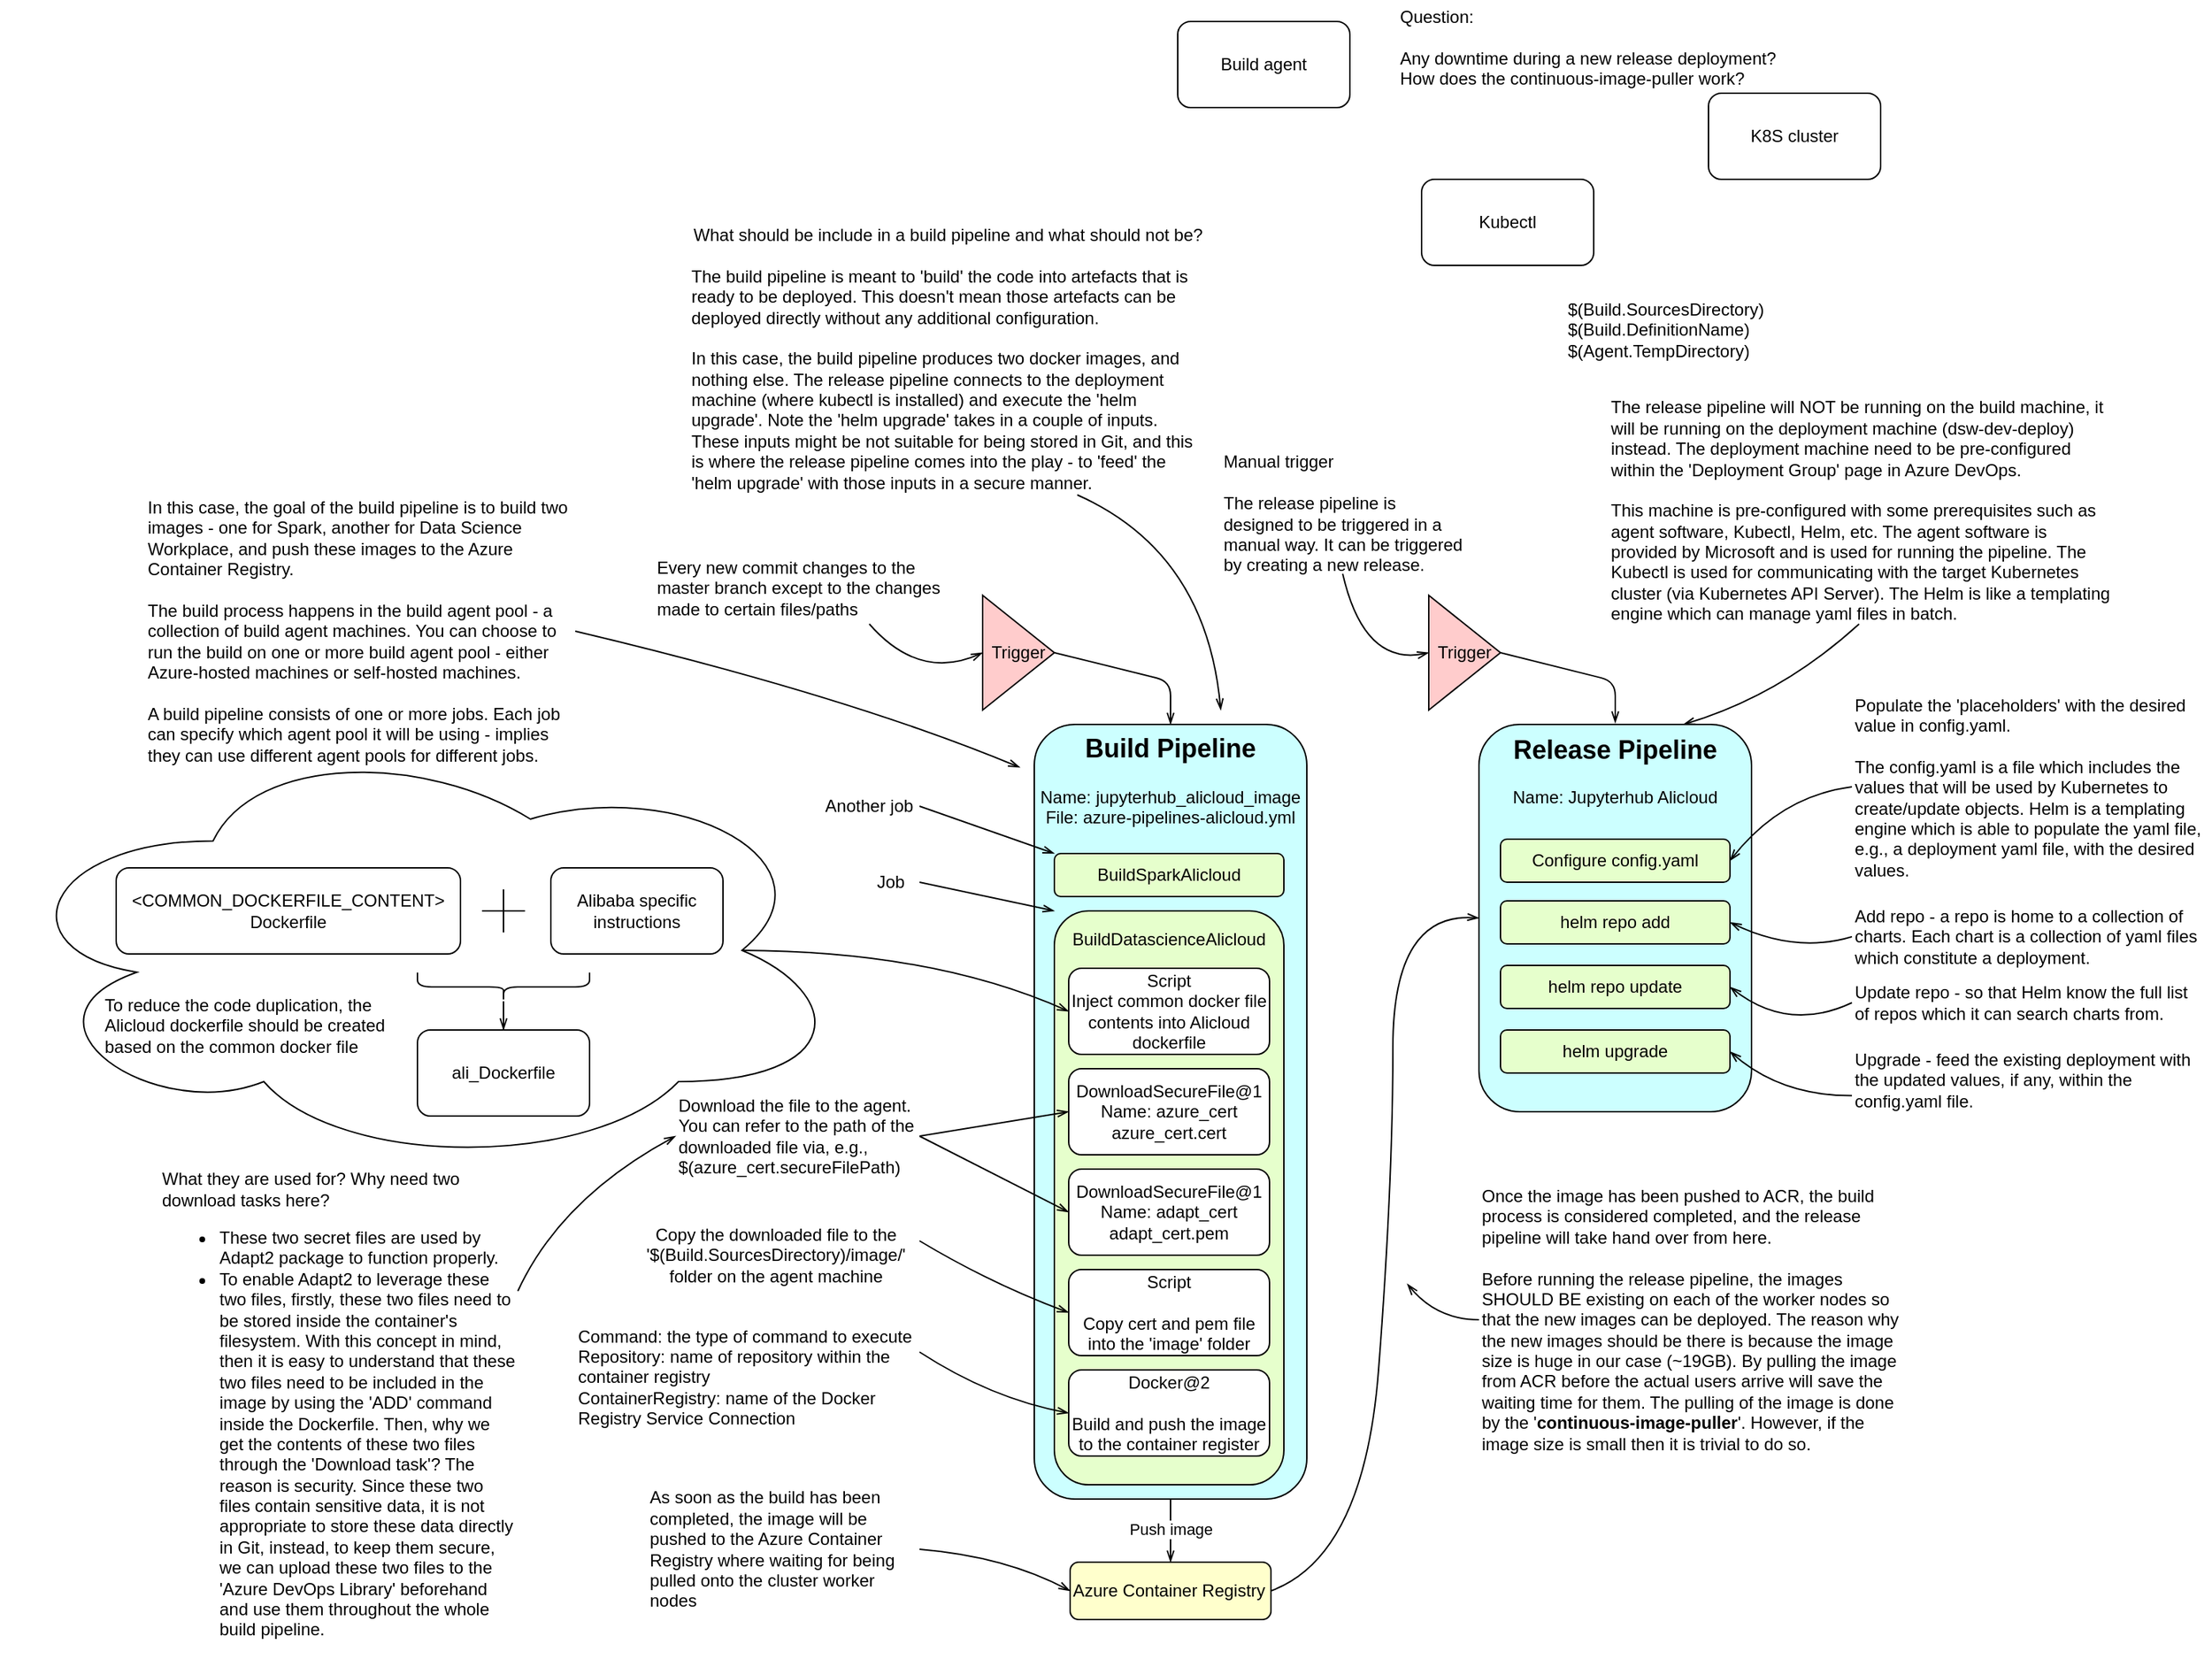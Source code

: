 <mxfile version="14.6.6" type="github">
  <diagram name="Page-1" id="c7558073-3199-34d8-9f00-42111426c3f3">
    <mxGraphModel dx="2028" dy="525" grid="1" gridSize="10" guides="1" tooltips="1" connect="1" arrows="1" fold="1" page="1" pageScale="1" pageWidth="826" pageHeight="1169" background="#ffffff" math="0" shadow="0">
      <root>
        <mxCell id="0" />
        <mxCell id="1" parent="0" />
        <mxCell id="XLw2QElRQLzWadG3xqqA-7" value="" style="ellipse;shape=cloud;whiteSpace=wrap;html=1;" parent="1" vertex="1">
          <mxGeometry x="-560" y="525" width="590" height="305" as="geometry" />
        </mxCell>
        <mxCell id="DJit7XBmtXHK6iYe5bfM-96" value="&amp;lt;COMMON_DOCKERFILE_CONTENT&amp;gt;&lt;br&gt;Dockerfile" style="rounded=1;whiteSpace=wrap;html=1;" parent="1" vertex="1">
          <mxGeometry x="-480" y="620" width="240" height="60" as="geometry" />
        </mxCell>
        <mxCell id="DJit7XBmtXHK6iYe5bfM-98" value="Alibaba specific instructions" style="rounded=1;whiteSpace=wrap;html=1;" parent="1" vertex="1">
          <mxGeometry x="-177" y="620" width="120" height="60" as="geometry" />
        </mxCell>
        <mxCell id="DJit7XBmtXHK6iYe5bfM-101" value="" style="shape=cross;whiteSpace=wrap;html=1;size=0;" parent="1" vertex="1">
          <mxGeometry x="-225" y="635" width="30" height="30" as="geometry" />
        </mxCell>
        <mxCell id="DJit7XBmtXHK6iYe5bfM-106" value="" style="edgeStyle=orthogonalEdgeStyle;rounded=0;orthogonalLoop=1;jettySize=auto;html=1;endArrow=openThin;endFill=0;" parent="1" source="DJit7XBmtXHK6iYe5bfM-104" target="DJit7XBmtXHK6iYe5bfM-105" edge="1">
          <mxGeometry relative="1" as="geometry" />
        </mxCell>
        <mxCell id="DJit7XBmtXHK6iYe5bfM-104" value="" style="shape=curlyBracket;whiteSpace=wrap;html=1;rounded=1;flipH=1;rotation=90;" parent="1" vertex="1">
          <mxGeometry x="-220" y="643" width="20" height="120" as="geometry" />
        </mxCell>
        <mxCell id="DJit7XBmtXHK6iYe5bfM-105" value="ali_Dockerfile" style="whiteSpace=wrap;html=1;rounded=1;" parent="1" vertex="1">
          <mxGeometry x="-270" y="733" width="120" height="60" as="geometry" />
        </mxCell>
        <mxCell id="DJit7XBmtXHK6iYe5bfM-115" value="" style="edgeStyle=orthogonalEdgeStyle;rounded=0;orthogonalLoop=1;jettySize=auto;html=1;endArrow=openThin;endFill=0;" parent="1" source="DJit7XBmtXHK6iYe5bfM-107" target="DJit7XBmtXHK6iYe5bfM-114" edge="1">
          <mxGeometry relative="1" as="geometry" />
        </mxCell>
        <mxCell id="DJit7XBmtXHK6iYe5bfM-116" value="Push image" style="edgeLabel;html=1;align=center;verticalAlign=middle;resizable=0;points=[];" parent="DJit7XBmtXHK6iYe5bfM-115" vertex="1" connectable="0">
          <mxGeometry x="0.243" y="1" relative="1" as="geometry">
            <mxPoint x="-1" y="-7" as="offset" />
          </mxGeometry>
        </mxCell>
        <mxCell id="DJit7XBmtXHK6iYe5bfM-107" value="" style="rounded=1;whiteSpace=wrap;html=1;fillColor=#CCFFFF;" parent="1" vertex="1">
          <mxGeometry x="160" y="520" width="190" height="540" as="geometry" />
        </mxCell>
        <mxCell id="DJit7XBmtXHK6iYe5bfM-108" value="&lt;h2&gt;Build Pipeline&lt;/h2&gt;Name: jupyterhub_alicloud_image&lt;br&gt;File:&amp;nbsp;azure-pipelines-alicloud.yml" style="text;html=1;strokeColor=none;fillColor=none;align=center;verticalAlign=middle;whiteSpace=wrap;rounded=0;" parent="1" vertex="1">
          <mxGeometry x="160" y="537" width="190" height="30" as="geometry" />
        </mxCell>
        <mxCell id="DJit7XBmtXHK6iYe5bfM-109" value="" style="rounded=1;whiteSpace=wrap;html=1;fillColor=#CCFFFF;" parent="1" vertex="1">
          <mxGeometry x="470" y="520" width="190" height="270" as="geometry" />
        </mxCell>
        <mxCell id="DJit7XBmtXHK6iYe5bfM-110" value="&lt;h2&gt;Release Pipeline&lt;/h2&gt;Name: Jupyterhub Alicloud" style="text;html=1;strokeColor=none;fillColor=none;align=center;verticalAlign=middle;whiteSpace=wrap;rounded=0;" parent="1" vertex="1">
          <mxGeometry x="485" y="527" width="160" height="35" as="geometry" />
        </mxCell>
        <mxCell id="DJit7XBmtXHK6iYe5bfM-111" value="Build agent" style="rounded=1;whiteSpace=wrap;html=1;" parent="1" vertex="1">
          <mxGeometry x="260" y="30" width="120" height="60" as="geometry" />
        </mxCell>
        <mxCell id="DJit7XBmtXHK6iYe5bfM-112" value="K8S cluster" style="rounded=1;whiteSpace=wrap;html=1;" parent="1" vertex="1">
          <mxGeometry x="630" y="80" width="120" height="60" as="geometry" />
        </mxCell>
        <mxCell id="DJit7XBmtXHK6iYe5bfM-113" value="Kubectl" style="rounded=1;whiteSpace=wrap;html=1;" parent="1" vertex="1">
          <mxGeometry x="430" y="140" width="120" height="60" as="geometry" />
        </mxCell>
        <mxCell id="DJit7XBmtXHK6iYe5bfM-114" value="Azure Container Registry" style="rounded=1;whiteSpace=wrap;html=1;align=left;fillColor=#FFFFCC;" parent="1" vertex="1">
          <mxGeometry x="185" y="1104" width="140" height="40" as="geometry" />
        </mxCell>
        <mxCell id="DJit7XBmtXHK6iYe5bfM-117" value="$(Build.SourcesDirectory)&lt;br&gt;$(Build.DefinitionName)&lt;br&gt;$(Agent.TempDirectory)" style="text;html=1;strokeColor=none;fillColor=none;align=left;verticalAlign=middle;whiteSpace=wrap;rounded=0;" parent="1" vertex="1">
          <mxGeometry x="530" y="220" width="160" height="50" as="geometry" />
        </mxCell>
        <mxCell id="DJit7XBmtXHK6iYe5bfM-119" value="BuildSparkAlicloud" style="rounded=1;whiteSpace=wrap;html=1;fillColor=#E6FFCC;" parent="1" vertex="1">
          <mxGeometry x="174" y="610" width="160" height="30" as="geometry" />
        </mxCell>
        <mxCell id="DJit7XBmtXHK6iYe5bfM-120" value="" style="rounded=1;whiteSpace=wrap;html=1;fillColor=#E6FFCC;" parent="1" vertex="1">
          <mxGeometry x="174" y="650" width="160" height="400" as="geometry" />
        </mxCell>
        <mxCell id="DJit7XBmtXHK6iYe5bfM-121" value="BuildDatascienceAlicloud" style="text;html=1;strokeColor=none;fillColor=none;align=center;verticalAlign=middle;whiteSpace=wrap;rounded=0;" parent="1" vertex="1">
          <mxGeometry x="234" y="660" width="40" height="20" as="geometry" />
        </mxCell>
        <mxCell id="DJit7XBmtXHK6iYe5bfM-118" value="Script&lt;br&gt;Inject common docker file contents into Alicloud dockerfile" style="rounded=1;whiteSpace=wrap;html=1;" parent="1" vertex="1">
          <mxGeometry x="184" y="690" width="140" height="60" as="geometry" />
        </mxCell>
        <mxCell id="DJit7XBmtXHK6iYe5bfM-122" value="DownloadSecureFile@1&lt;br&gt;Name: azure_cert&lt;br&gt;azure_cert.cert" style="rounded=1;whiteSpace=wrap;html=1;" parent="1" vertex="1">
          <mxGeometry x="184" y="760" width="140" height="60" as="geometry" />
        </mxCell>
        <mxCell id="DJit7XBmtXHK6iYe5bfM-123" value="DownloadSecureFile@1&lt;br&gt;Name: adapt_cert&lt;br&gt;adapt_cert.pem" style="rounded=1;whiteSpace=wrap;html=1;" parent="1" vertex="1">
          <mxGeometry x="184" y="830" width="140" height="60" as="geometry" />
        </mxCell>
        <mxCell id="DJit7XBmtXHK6iYe5bfM-124" value="Script&lt;br&gt;&lt;br&gt;Copy cert and pem file into the &#39;image&#39; folder" style="rounded=1;whiteSpace=wrap;html=1;" parent="1" vertex="1">
          <mxGeometry x="184" y="900" width="140" height="60" as="geometry" />
        </mxCell>
        <mxCell id="DJit7XBmtXHK6iYe5bfM-125" value="Docker@2&lt;br&gt;&lt;br&gt;Build and push the image to the container register" style="rounded=1;whiteSpace=wrap;html=1;" parent="1" vertex="1">
          <mxGeometry x="184" y="970" width="140" height="60" as="geometry" />
        </mxCell>
        <mxCell id="DJit7XBmtXHK6iYe5bfM-126" value="Download the file to the agent. You can refer to the path of the downloaded file via, e.g., $(azure_cert.secureFilePath)" style="text;html=1;strokeColor=none;fillColor=none;align=left;verticalAlign=middle;whiteSpace=wrap;rounded=0;" parent="1" vertex="1">
          <mxGeometry x="-90" y="777" width="170" height="60" as="geometry" />
        </mxCell>
        <mxCell id="DJit7XBmtXHK6iYe5bfM-127" value="" style="curved=1;endArrow=openThin;html=1;exitX=1;exitY=0.5;exitDx=0;exitDy=0;entryX=0;entryY=0.5;entryDx=0;entryDy=0;endFill=0;" parent="1" source="DJit7XBmtXHK6iYe5bfM-126" target="DJit7XBmtXHK6iYe5bfM-122" edge="1">
          <mxGeometry width="50" height="50" relative="1" as="geometry">
            <mxPoint x="30" y="870" as="sourcePoint" />
            <mxPoint x="80" y="820" as="targetPoint" />
            <Array as="points" />
          </mxGeometry>
        </mxCell>
        <mxCell id="DJit7XBmtXHK6iYe5bfM-128" value="" style="curved=1;endArrow=openThin;html=1;exitX=1;exitY=0.5;exitDx=0;exitDy=0;entryX=0;entryY=0.5;entryDx=0;entryDy=0;endFill=0;" parent="1" source="DJit7XBmtXHK6iYe5bfM-126" target="DJit7XBmtXHK6iYe5bfM-123" edge="1">
          <mxGeometry width="50" height="50" relative="1" as="geometry">
            <mxPoint x="50" y="790" as="sourcePoint" />
            <mxPoint x="180" y="800" as="targetPoint" />
            <Array as="points" />
          </mxGeometry>
        </mxCell>
        <mxCell id="DJit7XBmtXHK6iYe5bfM-129" value="Copy the downloaded file to the &#39;$(Build.SourcesDirectory)/image/&#39; folder on the agent machine" style="text;html=1;strokeColor=none;fillColor=none;align=center;verticalAlign=middle;whiteSpace=wrap;rounded=0;" parent="1" vertex="1">
          <mxGeometry x="-120" y="870" width="200" height="40" as="geometry" />
        </mxCell>
        <mxCell id="DJit7XBmtXHK6iYe5bfM-130" value="" style="curved=1;endArrow=openThin;html=1;exitX=1;exitY=0.25;exitDx=0;exitDy=0;entryX=0;entryY=0.5;entryDx=0;entryDy=0;endFill=0;" parent="1" source="DJit7XBmtXHK6iYe5bfM-129" target="DJit7XBmtXHK6iYe5bfM-124" edge="1">
          <mxGeometry width="50" height="50" relative="1" as="geometry">
            <mxPoint x="20" y="1010" as="sourcePoint" />
            <mxPoint x="70" y="960" as="targetPoint" />
            <Array as="points">
              <mxPoint x="130" y="910" />
            </Array>
          </mxGeometry>
        </mxCell>
        <mxCell id="il-n5H-Y7gPzBwniJYFg-1" value="Trigger" style="triangle;whiteSpace=wrap;html=1;fillColor=#FFCCCC;" parent="1" vertex="1">
          <mxGeometry x="124" y="430" width="50" height="80" as="geometry" />
        </mxCell>
        <mxCell id="il-n5H-Y7gPzBwniJYFg-2" value="" style="endArrow=openThin;html=1;exitX=1;exitY=0.5;exitDx=0;exitDy=0;entryX=0.5;entryY=0;entryDx=0;entryDy=0;endFill=0;" parent="1" source="il-n5H-Y7gPzBwniJYFg-1" target="DJit7XBmtXHK6iYe5bfM-107" edge="1">
          <mxGeometry width="50" height="50" relative="1" as="geometry">
            <mxPoint x="70" y="600" as="sourcePoint" />
            <mxPoint x="120" y="550" as="targetPoint" />
            <Array as="points">
              <mxPoint x="255" y="490" />
            </Array>
          </mxGeometry>
        </mxCell>
        <mxCell id="il-n5H-Y7gPzBwniJYFg-3" value="Command: the type of command to execute&lt;br&gt;Repository: name of repository within the container registry&lt;br&gt;ContainerRegistry: name of the Docker Registry Service Connection" style="text;html=1;strokeColor=none;fillColor=none;align=left;verticalAlign=middle;whiteSpace=wrap;rounded=0;" parent="1" vertex="1">
          <mxGeometry x="-160" y="940" width="240" height="70" as="geometry" />
        </mxCell>
        <mxCell id="il-n5H-Y7gPzBwniJYFg-5" value="" style="curved=1;endArrow=openThin;html=1;exitX=1;exitY=0.25;exitDx=0;exitDy=0;entryX=0;entryY=0.5;entryDx=0;entryDy=0;endFill=0;" parent="1" source="il-n5H-Y7gPzBwniJYFg-3" target="DJit7XBmtXHK6iYe5bfM-125" edge="1">
          <mxGeometry width="50" height="50" relative="1" as="geometry">
            <mxPoint x="80" y="1110" as="sourcePoint" />
            <mxPoint x="130" y="1060" as="targetPoint" />
            <Array as="points">
              <mxPoint x="130" y="990" />
            </Array>
          </mxGeometry>
        </mxCell>
        <mxCell id="il-n5H-Y7gPzBwniJYFg-6" value="To reduce the code duplication, the Alicloud dockerfile should be created based on the common docker file" style="text;html=1;strokeColor=none;fillColor=none;align=left;verticalAlign=middle;whiteSpace=wrap;rounded=0;" parent="1" vertex="1">
          <mxGeometry x="-490" y="710" width="200" height="40" as="geometry" />
        </mxCell>
        <mxCell id="il-n5H-Y7gPzBwniJYFg-8" value="" style="curved=1;endArrow=openThin;html=1;exitX=0.875;exitY=0.5;exitDx=0;exitDy=0;entryX=0;entryY=0.5;entryDx=0;entryDy=0;exitPerimeter=0;endFill=0;" parent="1" source="XLw2QElRQLzWadG3xqqA-7" target="DJit7XBmtXHK6iYe5bfM-118" edge="1">
          <mxGeometry width="50" height="50" relative="1" as="geometry">
            <mxPoint x="-150" y="620" as="sourcePoint" />
            <mxPoint x="-100" y="570" as="targetPoint" />
            <Array as="points">
              <mxPoint x="90" y="678" />
            </Array>
          </mxGeometry>
        </mxCell>
        <mxCell id="il-n5H-Y7gPzBwniJYFg-9" value="Job" style="text;html=1;strokeColor=none;fillColor=none;align=center;verticalAlign=middle;whiteSpace=wrap;rounded=0;" parent="1" vertex="1">
          <mxGeometry x="40" y="620" width="40" height="20" as="geometry" />
        </mxCell>
        <mxCell id="il-n5H-Y7gPzBwniJYFg-10" value="Another job" style="text;html=1;strokeColor=none;fillColor=none;align=center;verticalAlign=middle;whiteSpace=wrap;rounded=0;" parent="1" vertex="1">
          <mxGeometry x="10" y="567" width="70" height="20" as="geometry" />
        </mxCell>
        <mxCell id="il-n5H-Y7gPzBwniJYFg-12" value="" style="curved=1;endArrow=openThin;html=1;exitX=1;exitY=0.5;exitDx=0;exitDy=0;entryX=0;entryY=0;entryDx=0;entryDy=0;endFill=0;" parent="1" source="il-n5H-Y7gPzBwniJYFg-9" target="DJit7XBmtXHK6iYe5bfM-120" edge="1">
          <mxGeometry width="50" height="50" relative="1" as="geometry">
            <mxPoint x="50" y="780" as="sourcePoint" />
            <mxPoint x="100" y="730" as="targetPoint" />
            <Array as="points" />
          </mxGeometry>
        </mxCell>
        <mxCell id="il-n5H-Y7gPzBwniJYFg-13" value="" style="curved=1;endArrow=openThin;html=1;exitX=1;exitY=0.5;exitDx=0;exitDy=0;entryX=0;entryY=0;entryDx=0;entryDy=0;endFill=0;" parent="1" source="il-n5H-Y7gPzBwniJYFg-10" target="DJit7XBmtXHK6iYe5bfM-119" edge="1">
          <mxGeometry width="50" height="50" relative="1" as="geometry">
            <mxPoint x="-120" y="640" as="sourcePoint" />
            <mxPoint x="-70" y="590" as="targetPoint" />
            <Array as="points" />
          </mxGeometry>
        </mxCell>
        <mxCell id="XLw2QElRQLzWadG3xqqA-1" value="Every new commit changes to the master branch except to the changes made to certain files/paths" style="text;html=1;strokeColor=none;fillColor=none;align=left;verticalAlign=middle;whiteSpace=wrap;rounded=0;" parent="1" vertex="1">
          <mxGeometry x="-105" y="400" width="200" height="50" as="geometry" />
        </mxCell>
        <mxCell id="XLw2QElRQLzWadG3xqqA-2" value="" style="curved=1;endArrow=openThin;html=1;exitX=0.75;exitY=1;exitDx=0;exitDy=0;entryX=0;entryY=0.5;entryDx=0;entryDy=0;endFill=0;" parent="1" source="XLw2QElRQLzWadG3xqqA-1" target="il-n5H-Y7gPzBwniJYFg-1" edge="1">
          <mxGeometry width="50" height="50" relative="1" as="geometry">
            <mxPoint x="-90" y="580" as="sourcePoint" />
            <mxPoint x="-40" y="530" as="targetPoint" />
            <Array as="points">
              <mxPoint x="80" y="490" />
            </Array>
          </mxGeometry>
        </mxCell>
        <mxCell id="XLw2QElRQLzWadG3xqqA-3" value="In this case, the goal of the build pipeline is to build two images - one for Spark, another for Data Science Workplace, and push these images to the Azure Container Registry.&lt;br&gt;&lt;br&gt;The build process happens in the build agent pool - a collection of build agent machines. You can choose to run the build on one or more build agent pool - either Azure-hosted machines or self-hosted machines.&lt;br&gt;&lt;br&gt;A build pipeline consists of one or more jobs. Each job can specify which agent pool it will be using - implies they can use different agent pools for different jobs." style="text;html=1;strokeColor=none;fillColor=none;align=left;verticalAlign=middle;whiteSpace=wrap;rounded=0;" parent="1" vertex="1">
          <mxGeometry x="-460" y="360" width="300" height="190" as="geometry" />
        </mxCell>
        <mxCell id="XLw2QElRQLzWadG3xqqA-4" value="" style="curved=1;endArrow=openThin;html=1;exitX=1;exitY=0.5;exitDx=0;exitDy=0;endFill=0;" parent="1" source="XLw2QElRQLzWadG3xqqA-3" edge="1">
          <mxGeometry width="50" height="50" relative="1" as="geometry">
            <mxPoint x="-30" y="610" as="sourcePoint" />
            <mxPoint x="150" y="550" as="targetPoint" />
            <Array as="points">
              <mxPoint x="30" y="500" />
            </Array>
          </mxGeometry>
        </mxCell>
        <mxCell id="XLw2QElRQLzWadG3xqqA-5" value="As soon as the build has been completed, the image will be pushed to the Azure Container Registry where waiting for being pulled onto the cluster worker nodes" style="text;html=1;strokeColor=none;fillColor=none;align=left;verticalAlign=middle;whiteSpace=wrap;rounded=0;" parent="1" vertex="1">
          <mxGeometry x="-110" y="1050" width="190" height="90" as="geometry" />
        </mxCell>
        <mxCell id="XLw2QElRQLzWadG3xqqA-6" value="" style="curved=1;endArrow=openThin;html=1;exitX=1;exitY=0.5;exitDx=0;exitDy=0;entryX=0;entryY=0.5;entryDx=0;entryDy=0;endFill=0;" parent="1" source="XLw2QElRQLzWadG3xqqA-5" target="DJit7XBmtXHK6iYe5bfM-114" edge="1">
          <mxGeometry width="50" height="50" relative="1" as="geometry">
            <mxPoint x="130" y="1160" as="sourcePoint" />
            <mxPoint x="180" y="1110" as="targetPoint" />
            <Array as="points">
              <mxPoint x="140" y="1100" />
            </Array>
          </mxGeometry>
        </mxCell>
        <mxCell id="XLw2QElRQLzWadG3xqqA-8" value="What they are used for? Why need two download tasks here?&lt;br&gt;&lt;ul&gt;&lt;li&gt;&lt;span&gt;These two secret files are used by Adapt2 package to function properly.&lt;/span&gt;&lt;/li&gt;&lt;li&gt;To enable Adapt2 to leverage these two files, firstly, these two files need to be stored inside the container&#39;s filesystem. With this concept in mind, then it is easy to understand that these two files need to be included in the image by using the &#39;ADD&#39; command inside the Dockerfile. Then, why we get the contents of these two files through the &#39;Download task&#39;? The reason is security. Since these two files contain sensitive data, it is not appropriate to store these data directly in Git, instead, to keep them secure, we can upload these two files to the &#39;Azure DevOps Library&#39; beforehand and use them throughout the whole build pipeline.&lt;/li&gt;&lt;/ul&gt;" style="text;html=1;strokeColor=none;fillColor=none;align=left;verticalAlign=middle;whiteSpace=wrap;rounded=0;" parent="1" vertex="1">
          <mxGeometry x="-450" y="830" width="250" height="340" as="geometry" />
        </mxCell>
        <mxCell id="XLw2QElRQLzWadG3xqqA-9" value="" style="curved=1;endArrow=openThin;html=1;exitX=1;exitY=0.25;exitDx=0;exitDy=0;entryX=0;entryY=0.5;entryDx=0;entryDy=0;endFill=0;" parent="1" source="XLw2QElRQLzWadG3xqqA-8" target="DJit7XBmtXHK6iYe5bfM-126" edge="1">
          <mxGeometry width="50" height="50" relative="1" as="geometry">
            <mxPoint x="-500" y="990" as="sourcePoint" />
            <mxPoint x="-450" y="940" as="targetPoint" />
            <Array as="points">
              <mxPoint x="-170" y="850" />
            </Array>
          </mxGeometry>
        </mxCell>
        <mxCell id="XLw2QElRQLzWadG3xqqA-10" value="What should be include in a build pipeline and what should not be?&lt;br&gt;&lt;br&gt;&lt;div style=&quot;text-align: left&quot;&gt;&lt;span&gt;The build pipeline is meant to &#39;build&#39; the code into artefacts that is ready to be deployed. This doesn&#39;t mean those artefacts can be deployed directly without any additional configuration.&lt;/span&gt;&lt;/div&gt;&lt;div style=&quot;text-align: left&quot;&gt;&lt;span&gt;&lt;br&gt;&lt;/span&gt;&lt;/div&gt;&lt;div style=&quot;text-align: left&quot;&gt;&lt;span&gt;In this case, the build pipeline produces two docker images, and nothing else. The release pipeline connects to the deployment machine (where kubectl is installed) and execute the &#39;helm upgrade&#39;. Note the &#39;helm upgrade&#39; takes in a couple of inputs. These inputs might be not suitable for being stored in Git, and this is where the release pipeline comes into the play - to &#39;feed&#39; the &#39;helm upgrade&#39; with those inputs in a secure manner.&lt;/span&gt;&lt;/div&gt;" style="text;html=1;strokeColor=none;fillColor=none;align=center;verticalAlign=middle;whiteSpace=wrap;rounded=0;" parent="1" vertex="1">
          <mxGeometry x="-80" y="170" width="360" height="190" as="geometry" />
        </mxCell>
        <mxCell id="XLw2QElRQLzWadG3xqqA-11" value="" style="curved=1;endArrow=openThin;html=1;exitX=0.75;exitY=1;exitDx=0;exitDy=0;endFill=0;" parent="1" source="XLw2QElRQLzWadG3xqqA-10" edge="1">
          <mxGeometry width="50" height="50" relative="1" as="geometry">
            <mxPoint x="-60" y="340" as="sourcePoint" />
            <mxPoint x="290" y="510" as="targetPoint" />
            <Array as="points">
              <mxPoint x="280" y="400" />
            </Array>
          </mxGeometry>
        </mxCell>
        <mxCell id="i_gU5cKq36gxlf2kkU8D-1" value="Configure config.yaml" style="rounded=1;whiteSpace=wrap;html=1;fillColor=#E6FFCC;" vertex="1" parent="1">
          <mxGeometry x="485" y="600" width="160" height="30" as="geometry" />
        </mxCell>
        <mxCell id="i_gU5cKq36gxlf2kkU8D-2" value="helm repo add" style="rounded=1;whiteSpace=wrap;html=1;fillColor=#E6FFCC;" vertex="1" parent="1">
          <mxGeometry x="485" y="643" width="160" height="30" as="geometry" />
        </mxCell>
        <mxCell id="i_gU5cKq36gxlf2kkU8D-3" value="helm repo update" style="rounded=1;whiteSpace=wrap;html=1;fillColor=#E6FFCC;" vertex="1" parent="1">
          <mxGeometry x="485" y="688" width="160" height="30" as="geometry" />
        </mxCell>
        <mxCell id="i_gU5cKq36gxlf2kkU8D-5" value="helm upgrade" style="rounded=1;whiteSpace=wrap;html=1;fillColor=#E6FFCC;" vertex="1" parent="1">
          <mxGeometry x="485" y="733" width="160" height="30" as="geometry" />
        </mxCell>
        <mxCell id="i_gU5cKq36gxlf2kkU8D-6" value="Populate the &#39;placeholders&#39; with the desired value in config.yaml.&lt;br&gt;&lt;br&gt;The config.yaml is a file which includes the values that will be used by Kubernetes to create/update objects. Helm is a templating engine which is able to populate the yaml file, e.g., a deployment yaml file, with the desired values." style="text;html=1;strokeColor=none;fillColor=none;align=left;verticalAlign=middle;whiteSpace=wrap;rounded=0;" vertex="1" parent="1">
          <mxGeometry x="730" y="497" width="250" height="133" as="geometry" />
        </mxCell>
        <mxCell id="i_gU5cKq36gxlf2kkU8D-7" value="" style="endArrow=openThin;html=1;exitX=0;exitY=0.5;exitDx=0;exitDy=0;entryX=1;entryY=0.5;entryDx=0;entryDy=0;curved=1;endFill=0;" edge="1" parent="1" source="i_gU5cKq36gxlf2kkU8D-6" target="i_gU5cKq36gxlf2kkU8D-1">
          <mxGeometry width="50" height="50" relative="1" as="geometry">
            <mxPoint x="700" y="720" as="sourcePoint" />
            <mxPoint x="750" y="670" as="targetPoint" />
            <Array as="points">
              <mxPoint x="680" y="570" />
            </Array>
          </mxGeometry>
        </mxCell>
        <mxCell id="i_gU5cKq36gxlf2kkU8D-8" value="Trigger" style="triangle;whiteSpace=wrap;html=1;fillColor=#FFCCCC;" vertex="1" parent="1">
          <mxGeometry x="435" y="430" width="50" height="80" as="geometry" />
        </mxCell>
        <mxCell id="i_gU5cKq36gxlf2kkU8D-9" value="" style="endArrow=openThin;html=1;exitX=1;exitY=0.5;exitDx=0;exitDy=0;endFill=0;" edge="1" parent="1" source="i_gU5cKq36gxlf2kkU8D-8">
          <mxGeometry width="50" height="50" relative="1" as="geometry">
            <mxPoint x="499" y="470" as="sourcePoint" />
            <mxPoint x="565" y="519" as="targetPoint" />
            <Array as="points">
              <mxPoint x="565" y="490" />
            </Array>
          </mxGeometry>
        </mxCell>
        <mxCell id="i_gU5cKq36gxlf2kkU8D-10" value="Manual trigger&lt;br&gt;&lt;br&gt;The release pipeline is designed to be triggered in a manual way. It can be triggered by creating a new release." style="text;html=1;strokeColor=none;fillColor=none;align=left;verticalAlign=middle;whiteSpace=wrap;rounded=0;" vertex="1" parent="1">
          <mxGeometry x="290" y="330" width="170" height="85" as="geometry" />
        </mxCell>
        <mxCell id="i_gU5cKq36gxlf2kkU8D-11" value="" style="curved=1;endArrow=openThin;html=1;exitX=0.5;exitY=1;exitDx=0;exitDy=0;entryX=0;entryY=0.5;entryDx=0;entryDy=0;endFill=0;" edge="1" parent="1" source="i_gU5cKq36gxlf2kkU8D-10" target="i_gU5cKq36gxlf2kkU8D-8">
          <mxGeometry width="50" height="50" relative="1" as="geometry">
            <mxPoint x="350" y="457" as="sourcePoint" />
            <mxPoint x="429" y="477" as="targetPoint" />
            <Array as="points">
              <mxPoint x="390" y="480" />
            </Array>
          </mxGeometry>
        </mxCell>
        <mxCell id="i_gU5cKq36gxlf2kkU8D-12" value="The release pipeline will NOT be running on the build machine, it will be running on the deployment machine (dsw-dev-deploy) instead. The deployment machine need to be pre-configured within the &#39;Deployment Group&#39; page in Azure DevOps.&lt;br&gt;&lt;br&gt;This machine is pre-configured with some prerequisites such as agent software, Kubectl, Helm, etc. The agent software is provided by Microsoft and is used for running the pipeline. The Kubectl is used for communicating with the target Kubernetes cluster (via Kubernetes API Server). The Helm is like a templating engine which can manage yaml files in batch." style="text;html=1;strokeColor=none;fillColor=none;align=left;verticalAlign=middle;whiteSpace=wrap;rounded=0;" vertex="1" parent="1">
          <mxGeometry x="560" y="292" width="350" height="158" as="geometry" />
        </mxCell>
        <mxCell id="i_gU5cKq36gxlf2kkU8D-13" value="" style="curved=1;endArrow=openThin;html=1;exitX=0.5;exitY=1;exitDx=0;exitDy=0;entryX=0.75;entryY=0;entryDx=0;entryDy=0;endFill=0;" edge="1" parent="1" source="i_gU5cKq36gxlf2kkU8D-12" target="DJit7XBmtXHK6iYe5bfM-109">
          <mxGeometry width="50" height="50" relative="1" as="geometry">
            <mxPoint x="600" y="500" as="sourcePoint" />
            <mxPoint x="650" y="450" as="targetPoint" />
            <Array as="points">
              <mxPoint x="680" y="500" />
            </Array>
          </mxGeometry>
        </mxCell>
        <mxCell id="i_gU5cKq36gxlf2kkU8D-14" value="" style="curved=1;endArrow=openThin;html=1;exitX=1;exitY=0.5;exitDx=0;exitDy=0;entryX=0;entryY=0.5;entryDx=0;entryDy=0;endFill=0;" edge="1" parent="1" source="DJit7XBmtXHK6iYe5bfM-114" target="DJit7XBmtXHK6iYe5bfM-109">
          <mxGeometry width="50" height="50" relative="1" as="geometry">
            <mxPoint x="400" y="1120" as="sourcePoint" />
            <mxPoint x="410" y="650" as="targetPoint" />
            <Array as="points">
              <mxPoint x="390" y="1100" />
              <mxPoint x="410" y="840" />
              <mxPoint x="410" y="650" />
            </Array>
          </mxGeometry>
        </mxCell>
        <mxCell id="i_gU5cKq36gxlf2kkU8D-15" value="Once the image has been pushed to ACR, the build process is considered completed, and the release pipeline will take hand over from here.&lt;br&gt;&lt;br&gt;Before running the release pipeline, the images SHOULD BE existing on each of the worker nodes so that the new images can be deployed. The reason why the new images should be there is because the image size is huge in our case (~19GB). By pulling the image from ACR before the actual users arrive will save the waiting time for them. The pulling of the image is done by the &#39;&lt;b&gt;continuous-image-puller&lt;/b&gt;&#39;. However, if the image size is small then it is trivial to do so." style="text;html=1;strokeColor=none;fillColor=none;align=left;verticalAlign=middle;whiteSpace=wrap;rounded=0;" vertex="1" parent="1">
          <mxGeometry x="470" y="840" width="300" height="190" as="geometry" />
        </mxCell>
        <mxCell id="i_gU5cKq36gxlf2kkU8D-16" value="" style="curved=1;endArrow=openThin;html=1;exitX=0;exitY=0.5;exitDx=0;exitDy=0;endFill=0;" edge="1" parent="1" source="i_gU5cKq36gxlf2kkU8D-15">
          <mxGeometry width="50" height="50" relative="1" as="geometry">
            <mxPoint x="420" y="1090" as="sourcePoint" />
            <mxPoint x="420" y="910" as="targetPoint" />
            <Array as="points">
              <mxPoint x="440" y="935" />
            </Array>
          </mxGeometry>
        </mxCell>
        <mxCell id="i_gU5cKq36gxlf2kkU8D-17" value="Add repo - a repo is home to a collection of charts. Each chart is a collection of yaml files which constitute a deployment.&amp;nbsp;" style="text;html=1;strokeColor=none;fillColor=none;align=left;verticalAlign=middle;whiteSpace=wrap;rounded=0;" vertex="1" parent="1">
          <mxGeometry x="730" y="642" width="250" height="52" as="geometry" />
        </mxCell>
        <mxCell id="i_gU5cKq36gxlf2kkU8D-18" value="" style="endArrow=openThin;html=1;exitX=0;exitY=0.5;exitDx=0;exitDy=0;entryX=1;entryY=0.5;entryDx=0;entryDy=0;curved=1;endFill=0;" edge="1" parent="1" source="i_gU5cKq36gxlf2kkU8D-17" target="i_gU5cKq36gxlf2kkU8D-2">
          <mxGeometry width="50" height="50" relative="1" as="geometry">
            <mxPoint x="730" y="708.5" as="sourcePoint" />
            <mxPoint x="645" y="760.0" as="targetPoint" />
            <Array as="points">
              <mxPoint x="690" y="680" />
            </Array>
          </mxGeometry>
        </mxCell>
        <mxCell id="i_gU5cKq36gxlf2kkU8D-19" value="Update repo - so that Helm know the full list of repos which it can search charts from." style="text;html=1;strokeColor=none;fillColor=none;align=left;verticalAlign=middle;whiteSpace=wrap;rounded=0;" vertex="1" parent="1">
          <mxGeometry x="730" y="698" width="240" height="32" as="geometry" />
        </mxCell>
        <mxCell id="i_gU5cKq36gxlf2kkU8D-20" value="" style="endArrow=openThin;html=1;exitX=0;exitY=0.5;exitDx=0;exitDy=0;entryX=1;entryY=0.5;entryDx=0;entryDy=0;curved=1;endFill=0;" edge="1" parent="1" source="i_gU5cKq36gxlf2kkU8D-19" target="i_gU5cKq36gxlf2kkU8D-3">
          <mxGeometry width="50" height="50" relative="1" as="geometry">
            <mxPoint x="725" y="723" as="sourcePoint" />
            <mxPoint x="640" y="713" as="targetPoint" />
            <Array as="points">
              <mxPoint x="685" y="735" />
            </Array>
          </mxGeometry>
        </mxCell>
        <mxCell id="i_gU5cKq36gxlf2kkU8D-21" value="Upgrade - feed the existing deployment with the updated values, if any, within the config.yaml file." style="text;html=1;strokeColor=none;fillColor=none;align=left;verticalAlign=middle;whiteSpace=wrap;rounded=0;" vertex="1" parent="1">
          <mxGeometry x="730" y="745" width="250" height="45" as="geometry" />
        </mxCell>
        <mxCell id="i_gU5cKq36gxlf2kkU8D-22" value="Question:&lt;br&gt;&lt;br&gt;Any downtime during a new release deployment?&lt;br&gt;How does the continuous-image-puller work?" style="text;html=1;strokeColor=none;fillColor=none;align=left;verticalAlign=middle;whiteSpace=wrap;rounded=0;" vertex="1" parent="1">
          <mxGeometry x="413" y="15" width="277" height="65" as="geometry" />
        </mxCell>
        <mxCell id="i_gU5cKq36gxlf2kkU8D-23" value="" style="endArrow=openThin;html=1;exitX=0;exitY=0.75;exitDx=0;exitDy=0;entryX=1;entryY=0.5;entryDx=0;entryDy=0;curved=1;endFill=0;" edge="1" parent="1" source="i_gU5cKq36gxlf2kkU8D-21" target="i_gU5cKq36gxlf2kkU8D-5">
          <mxGeometry width="50" height="50" relative="1" as="geometry">
            <mxPoint x="715" y="785" as="sourcePoint" />
            <mxPoint x="630" y="774" as="targetPoint" />
            <Array as="points">
              <mxPoint x="680" y="779" />
            </Array>
          </mxGeometry>
        </mxCell>
      </root>
    </mxGraphModel>
  </diagram>
</mxfile>
